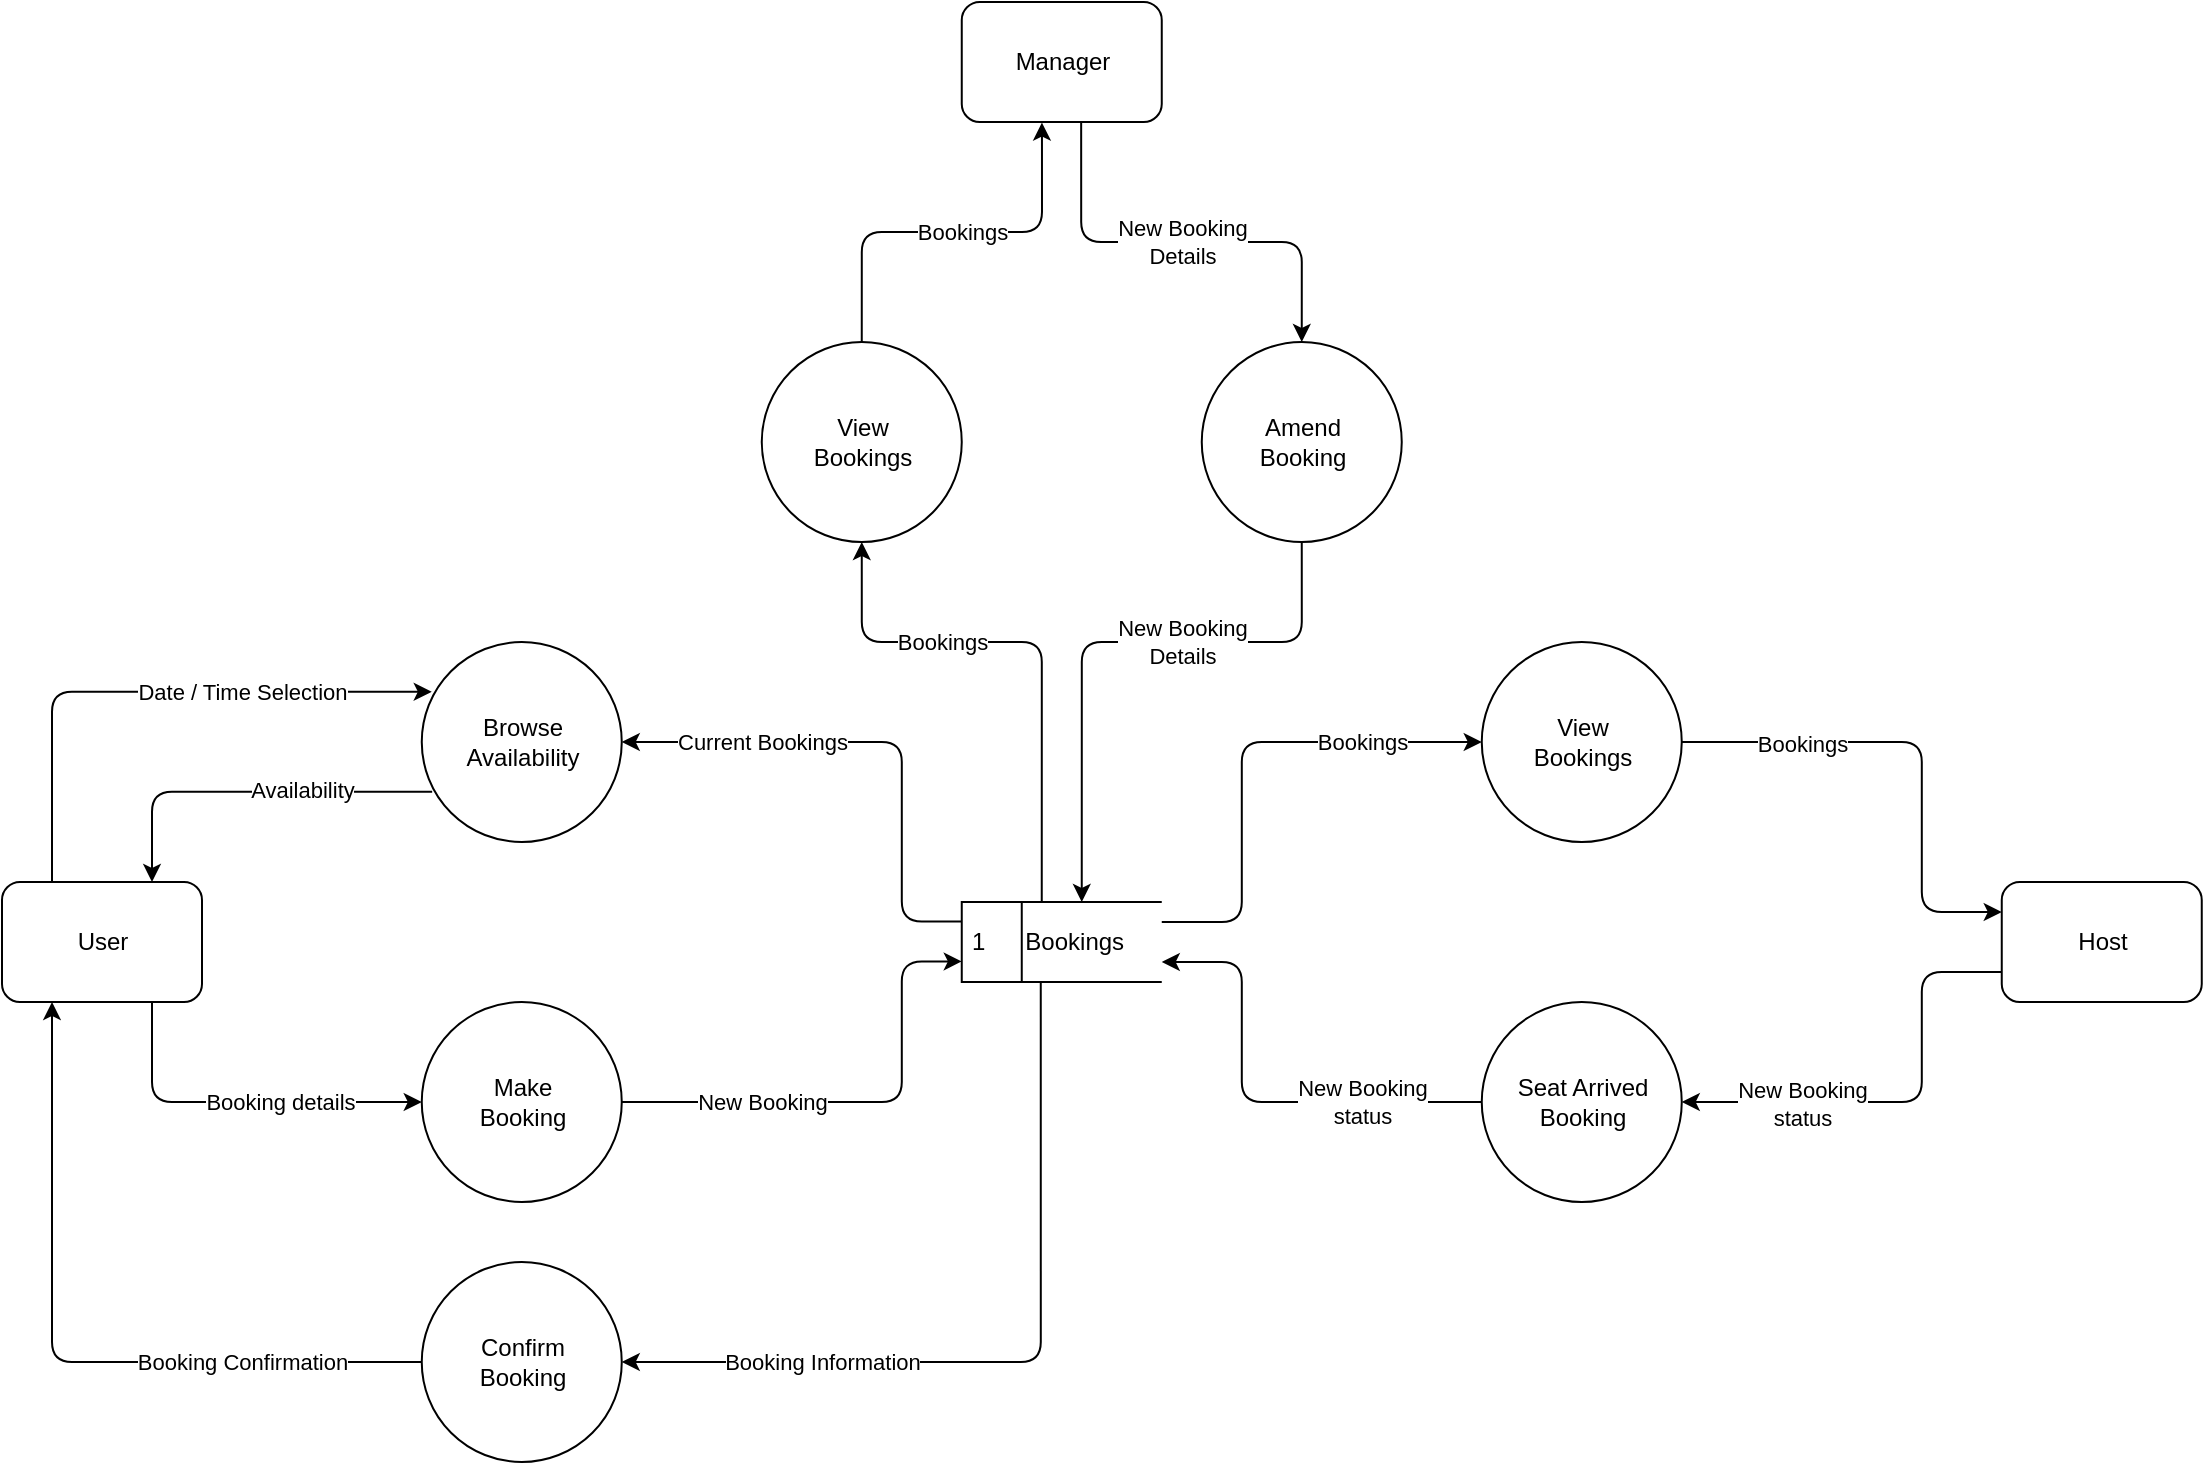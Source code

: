 <mxfile version="15.4.0" type="device"><diagram id="81XmdIPnnzR5mPAjr4v2" name="Page-1"><mxGraphModel dx="1298" dy="1372" grid="1" gridSize="10" guides="1" tooltips="1" connect="1" arrows="1" fold="1" page="1" pageScale="1" pageWidth="1600" pageHeight="900" math="0" shadow="0"><root><mxCell id="0"/><mxCell id="1" parent="0"/><mxCell id="k9BykJesTs_bqxyPlGsa-3" value="User" style="html=1;dashed=0;whitespace=wrap;rounded=1;" parent="1" vertex="1"><mxGeometry x="40" y="480" width="100" height="60" as="geometry"/></mxCell><mxCell id="k9BykJesTs_bqxyPlGsa-4" value="Booking details" style="endArrow=classic;html=1;edgeStyle=orthogonalEdgeStyle;rounded=1;entryX=0;entryY=0.5;entryDx=0;entryDy=0;exitX=0.75;exitY=1;exitDx=0;exitDy=0;" parent="1" edge="1" target="DzUDsjlh4P-Rap97GX4e-1" source="k9BykJesTs_bqxyPlGsa-3"><mxGeometry x="19.88" y="-100" width="50" height="50" as="geometry"><mxPoint x="140" y="520" as="sourcePoint"/><mxPoint x="280" y="520" as="targetPoint"/><Array as="points"><mxPoint x="114.88" y="590"/></Array><mxPoint x="-3" y="25" as="offset"/></mxGeometry></mxCell><mxCell id="k9BykJesTs_bqxyPlGsa-5" value="Availability" style="endArrow=classic;html=1;edgeStyle=orthogonalEdgeStyle;rounded=1;exitX=0.052;exitY=0.749;exitDx=0;exitDy=0;entryX=0.75;entryY=0;entryDx=0;entryDy=0;exitPerimeter=0;" parent="1" edge="1" target="k9BykJesTs_bqxyPlGsa-3" source="DzUDsjlh4P-Rap97GX4e-2"><mxGeometry x="19.88" y="-100" width="50" height="50" as="geometry"><mxPoint x="280" y="500" as="sourcePoint"/><mxPoint x="140" y="500" as="targetPoint"/><Array as="points"><mxPoint x="114.88" y="435"/></Array><mxPoint x="5" y="-23" as="offset"/></mxGeometry></mxCell><mxCell id="k9BykJesTs_bqxyPlGsa-7" value="1&lt;span style=&quot;white-space: pre&quot;&gt;&#9;&lt;/span&gt;Bookings" style="html=1;dashed=0;whitespace=wrap;shape=mxgraph.dfd.dataStoreID;align=left;spacingLeft=3;points=[[0,0],[0.5,0],[1,0],[0,0.5],[1,0.5],[0,1],[0.5,1],[1,1]];" parent="1" vertex="1"><mxGeometry x="519.88" y="490" width="100" height="40" as="geometry"/></mxCell><mxCell id="k9BykJesTs_bqxyPlGsa-9" value="Manager" style="html=1;dashed=0;whitespace=wrap;rounded=1;" parent="1" vertex="1"><mxGeometry x="519.88" y="40" width="100" height="60" as="geometry"/></mxCell><mxCell id="k9BykJesTs_bqxyPlGsa-13" value="Host" style="html=1;dashed=0;whitespace=wrap;rounded=1;" parent="1" vertex="1"><mxGeometry x="1039.88" y="480" width="100" height="60" as="geometry"/></mxCell><mxCell id="k9BykJesTs_bqxyPlGsa-14" value="Seat Arrived&lt;br&gt;Booking" style="shape=ellipse;html=1;dashed=0;whitespace=wrap;aspect=fixed;perimeter=ellipsePerimeter;" parent="1" vertex="1"><mxGeometry x="779.88" y="540" width="100" height="100" as="geometry"/></mxCell><mxCell id="k9BykJesTs_bqxyPlGsa-15" value="Bookings" style="endArrow=classic;html=1;edgeStyle=orthogonalEdgeStyle;rounded=1;entryX=0;entryY=0.5;entryDx=0;entryDy=0;" parent="1" edge="1" target="DzUDsjlh4P-Rap97GX4e-5"><mxGeometry x="19.88" y="-100" width="50" height="50" as="geometry"><mxPoint x="619.88" y="500" as="sourcePoint"/><mxPoint x="759.88" y="500" as="targetPoint"/><Array as="points"><mxPoint x="659.88" y="500"/><mxPoint x="659.88" y="410"/></Array><mxPoint x="20" y="-45" as="offset"/></mxGeometry></mxCell><mxCell id="k9BykJesTs_bqxyPlGsa-16" value="New Booking&lt;br&gt;status" style="endArrow=classic;html=1;edgeStyle=orthogonalEdgeStyle;rounded=1;exitX=0;exitY=0.5;exitDx=0;exitDy=0;" parent="1" edge="1" source="k9BykJesTs_bqxyPlGsa-14"><mxGeometry x="19.88" y="-100" width="50" height="50" as="geometry"><mxPoint x="759.88" y="520" as="sourcePoint"/><mxPoint x="619.88" y="520" as="targetPoint"/><Array as="points"><mxPoint x="659.88" y="590"/><mxPoint x="659.88" y="520"/></Array><mxPoint x="20" y="35" as="offset"/></mxGeometry></mxCell><mxCell id="k9BykJesTs_bqxyPlGsa-17" value="Amend&lt;br&gt;Booking" style="shape=ellipse;html=1;dashed=0;whitespace=wrap;aspect=fixed;perimeter=ellipsePerimeter;" parent="1" vertex="1"><mxGeometry x="639.88" y="210" width="100" height="100" as="geometry"/></mxCell><mxCell id="k9BykJesTs_bqxyPlGsa-18" value="Bookings" style="endArrow=classic;html=1;edgeStyle=orthogonalEdgeStyle;rounded=1;exitX=0.5;exitY=0;exitDx=0;exitDy=0;entryX=0.401;entryY=1.005;entryDx=0;entryDy=0;entryPerimeter=0;" parent="1" edge="1" target="k9BykJesTs_bqxyPlGsa-9" source="DzUDsjlh4P-Rap97GX4e-4"><mxGeometry x="19.88" y="-100" width="50" height="50" as="geometry"><mxPoint x="559.88" y="270" as="sourcePoint"/><mxPoint x="559.88" y="150" as="targetPoint"/><mxPoint x="5" as="offset"/></mxGeometry></mxCell><mxCell id="k9BykJesTs_bqxyPlGsa-19" value="New Booking&lt;br&gt;Details" style="endArrow=classic;html=1;edgeStyle=orthogonalEdgeStyle;rounded=1;exitX=0.597;exitY=1;exitDx=0;exitDy=0;entryX=0.5;entryY=0;entryDx=0;entryDy=0;exitPerimeter=0;" parent="1" edge="1" target="k9BykJesTs_bqxyPlGsa-17" source="k9BykJesTs_bqxyPlGsa-9"><mxGeometry x="19.88" y="-100" width="50" height="50" as="geometry"><mxPoint x="579.88" y="150" as="sourcePoint"/><mxPoint x="579.88" y="270" as="targetPoint"/><Array as="points"><mxPoint x="579.88" y="160"/><mxPoint x="689.88" y="160"/></Array><mxPoint x="-5" y="5" as="offset"/></mxGeometry></mxCell><mxCell id="k9BykJesTs_bqxyPlGsa-22" value="Bookings" style="endArrow=classic;html=1;edgeStyle=orthogonalEdgeStyle;rounded=1;entryX=0.5;entryY=1;entryDx=0;entryDy=0;exitX=0.399;exitY=0.006;exitDx=0;exitDy=0;exitPerimeter=0;" parent="1" edge="1" target="DzUDsjlh4P-Rap97GX4e-4"><mxGeometry x="19.88" y="-100" width="50" height="50" as="geometry"><mxPoint x="559.88" y="490" as="sourcePoint"/><mxPoint x="559.88" y="370" as="targetPoint"/><Array as="points"><mxPoint x="559.88" y="360"/><mxPoint x="469.88" y="360"/></Array><mxPoint x="-5" y="-40" as="offset"/></mxGeometry></mxCell><mxCell id="k9BykJesTs_bqxyPlGsa-23" value="New Booking&lt;br&gt;Details" style="endArrow=classic;html=1;edgeStyle=orthogonalEdgeStyle;rounded=1;exitX=0.5;exitY=1;exitDx=0;exitDy=0;" parent="1" edge="1" source="k9BykJesTs_bqxyPlGsa-17"><mxGeometry x="19.88" y="-100" width="50" height="50" as="geometry"><mxPoint x="579.88" y="370" as="sourcePoint"/><mxPoint x="579.88" y="490" as="targetPoint"/><Array as="points"><mxPoint x="689.88" y="360"/><mxPoint x="579.88" y="360"/></Array><mxPoint x="-5" y="-40" as="offset"/></mxGeometry></mxCell><mxCell id="k9BykJesTs_bqxyPlGsa-25" value="Bookings" style="endArrow=classic;html=1;edgeStyle=orthogonalEdgeStyle;rounded=1;exitX=1;exitY=0.5;exitDx=0;exitDy=0;entryX=0;entryY=0.25;entryDx=0;entryDy=0;" parent="1" edge="1" target="k9BykJesTs_bqxyPlGsa-13" source="DzUDsjlh4P-Rap97GX4e-5"><mxGeometry x="19.88" y="-100" width="50" height="50" as="geometry"><mxPoint x="879.88" y="499.83" as="sourcePoint"/><mxPoint x="1019.88" y="499.83" as="targetPoint"/><Array as="points"><mxPoint x="999.88" y="410"/><mxPoint x="999.88" y="495"/></Array><mxPoint x="-20" y="-42" as="offset"/></mxGeometry></mxCell><mxCell id="k9BykJesTs_bqxyPlGsa-26" value="New Booking&lt;br&gt;status" style="endArrow=classic;html=1;edgeStyle=orthogonalEdgeStyle;rounded=1;entryX=1;entryY=0.5;entryDx=0;entryDy=0;exitX=0;exitY=0.75;exitDx=0;exitDy=0;" parent="1" edge="1" target="k9BykJesTs_bqxyPlGsa-14" source="k9BykJesTs_bqxyPlGsa-13"><mxGeometry x="19.88" y="-100" width="50" height="50" as="geometry"><mxPoint x="1019.88" y="519.83" as="sourcePoint"/><mxPoint x="879.88" y="519.83" as="targetPoint"/><Array as="points"><mxPoint x="999.88" y="525"/><mxPoint x="999.88" y="590"/></Array><mxPoint x="-20" y="33" as="offset"/></mxGeometry></mxCell><mxCell id="k9BykJesTs_bqxyPlGsa-27" value="New Booking" style="endArrow=classic;html=1;edgeStyle=orthogonalEdgeStyle;rounded=1;exitX=1;exitY=0.5;exitDx=0;exitDy=0;" parent="1" edge="1" source="DzUDsjlh4P-Rap97GX4e-1"><mxGeometry x="19.88" y="-100" width="50" height="50" as="geometry"><mxPoint x="379.88" y="519.71" as="sourcePoint"/><mxPoint x="519.88" y="519.71" as="targetPoint"/><Array as="points"><mxPoint x="489.88" y="590"/><mxPoint x="489.88" y="520"/></Array><mxPoint x="-15" y="35" as="offset"/></mxGeometry></mxCell><mxCell id="k9BykJesTs_bqxyPlGsa-28" value="Current Bookings" style="endArrow=classic;html=1;edgeStyle=orthogonalEdgeStyle;rounded=1;entryX=1;entryY=0.5;entryDx=0;entryDy=0;" parent="1" edge="1" target="DzUDsjlh4P-Rap97GX4e-2"><mxGeometry x="19.88" y="-100" width="50" height="50" as="geometry"><mxPoint x="519.88" y="499.71" as="sourcePoint"/><mxPoint x="379.88" y="499.71" as="targetPoint"/><Array as="points"><mxPoint x="489.88" y="500"/><mxPoint x="489.88" y="410"/></Array><mxPoint x="-15" y="-45" as="offset"/></mxGeometry></mxCell><mxCell id="DzUDsjlh4P-Rap97GX4e-1" value="Make&lt;br&gt;Booking" style="shape=ellipse;html=1;dashed=0;whitespace=wrap;aspect=fixed;perimeter=ellipsePerimeter;" vertex="1" parent="1"><mxGeometry x="249.88" y="540" width="100" height="100" as="geometry"/></mxCell><mxCell id="DzUDsjlh4P-Rap97GX4e-2" value="Browse&lt;br&gt;Availability" style="shape=ellipse;html=1;dashed=0;whitespace=wrap;aspect=fixed;perimeter=ellipsePerimeter;" vertex="1" parent="1"><mxGeometry x="249.88" y="360" width="100" height="100" as="geometry"/></mxCell><mxCell id="DzUDsjlh4P-Rap97GX4e-3" value="Date / Time Selection" style="endArrow=classic;html=1;rounded=1;edgeStyle=orthogonalEdgeStyle;exitX=0.25;exitY=0;exitDx=0;exitDy=0;entryX=0.05;entryY=0.249;entryDx=0;entryDy=0;entryPerimeter=0;" edge="1" parent="1" source="k9BykJesTs_bqxyPlGsa-3" target="DzUDsjlh4P-Rap97GX4e-2"><mxGeometry x="0.333" width="50" height="50" relative="1" as="geometry"><mxPoint x="139.88" y="390" as="sourcePoint"/><mxPoint x="189.88" y="340" as="targetPoint"/><Array as="points"><mxPoint x="64.88" y="385"/></Array><mxPoint as="offset"/></mxGeometry></mxCell><mxCell id="DzUDsjlh4P-Rap97GX4e-4" value="View&lt;br&gt;Bookings" style="shape=ellipse;html=1;dashed=0;whitespace=wrap;aspect=fixed;perimeter=ellipsePerimeter;" vertex="1" parent="1"><mxGeometry x="419.88" y="210" width="100" height="100" as="geometry"/></mxCell><mxCell id="DzUDsjlh4P-Rap97GX4e-5" value="View&lt;br&gt;Bookings" style="shape=ellipse;html=1;dashed=0;whitespace=wrap;aspect=fixed;perimeter=ellipsePerimeter;" vertex="1" parent="1"><mxGeometry x="779.88" y="360" width="100" height="100" as="geometry"/></mxCell><mxCell id="DzUDsjlh4P-Rap97GX4e-6" value="Confirm&lt;br&gt;Booking" style="shape=ellipse;html=1;dashed=0;whitespace=wrap;aspect=fixed;perimeter=ellipsePerimeter;" vertex="1" parent="1"><mxGeometry x="249.88" y="670" width="100" height="100" as="geometry"/></mxCell><mxCell id="DzUDsjlh4P-Rap97GX4e-7" value="Booking Information" style="endArrow=classic;html=1;rounded=1;edgeStyle=orthogonalEdgeStyle;exitX=0.395;exitY=0.995;exitDx=0;exitDy=0;exitPerimeter=0;entryX=1;entryY=0.5;entryDx=0;entryDy=0;" edge="1" parent="1" source="k9BykJesTs_bqxyPlGsa-7" target="DzUDsjlh4P-Rap97GX4e-6"><mxGeometry x="0.5" width="50" height="50" relative="1" as="geometry"><mxPoint x="449.88" y="660" as="sourcePoint"/><mxPoint x="499.88" y="610" as="targetPoint"/><mxPoint as="offset"/></mxGeometry></mxCell><mxCell id="DzUDsjlh4P-Rap97GX4e-8" value="Booking Confirmation" style="endArrow=classic;html=1;rounded=1;edgeStyle=orthogonalEdgeStyle;exitX=0;exitY=0.5;exitDx=0;exitDy=0;entryX=0.25;entryY=1;entryDx=0;entryDy=0;" edge="1" parent="1" source="DzUDsjlh4P-Rap97GX4e-6" target="k9BykJesTs_bqxyPlGsa-3"><mxGeometry x="-0.507" width="50" height="50" relative="1" as="geometry"><mxPoint x="449.88" y="660" as="sourcePoint"/><mxPoint x="499.88" y="610" as="targetPoint"/><mxPoint as="offset"/></mxGeometry></mxCell></root></mxGraphModel></diagram></mxfile>
